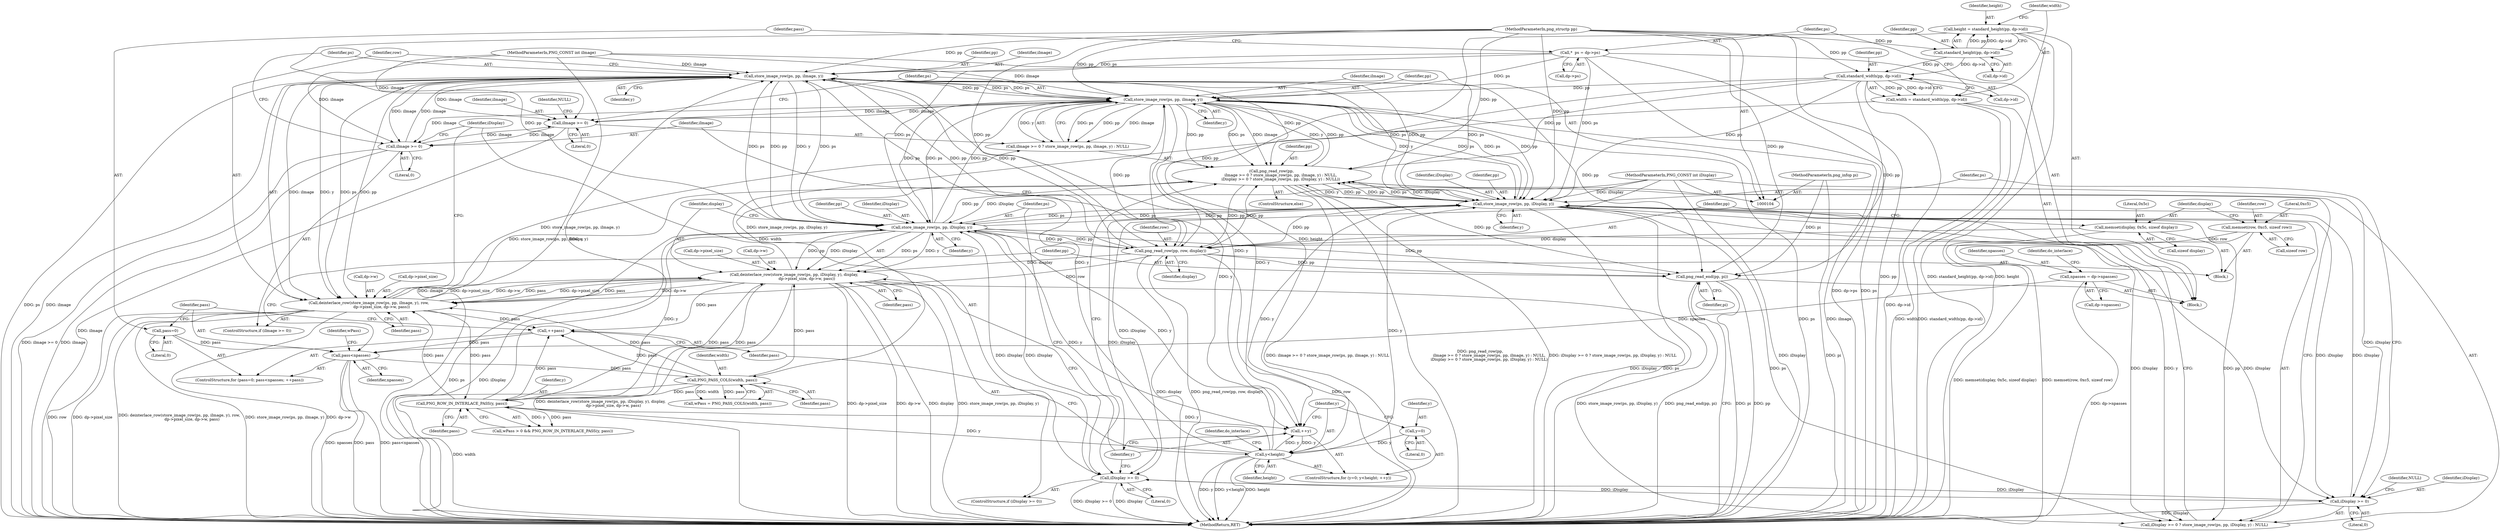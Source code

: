 digraph "0_Android_9d4853418ab2f754c2b63e091c29c5529b8b86ca_127@API" {
"1000266" [label="(Call,png_read_end(pp, pi))"];
"1000212" [label="(Call,store_image_row(ps, pp, iImage, y))"];
"1000250" [label="(Call,store_image_row(ps, pp, iImage, y))"];
"1000230" [label="(Call,store_image_row(ps, pp, iDisplay, y))"];
"1000260" [label="(Call,store_image_row(ps, pp, iDisplay, y))"];
"1000146" [label="(Call,*  ps = dp->ps)"];
"1000140" [label="(Call,standard_width(pp, dp->id))"];
"1000132" [label="(Call,standard_height(pp, dp->id))"];
"1000106" [label="(MethodParameterIn,png_structp pp)"];
"1000244" [label="(Call,png_read_row(pp,\n               iImage >= 0 ? store_image_row(ps, pp, iImage, y) : NULL,\n               iDisplay >= 0 ? store_image_row(ps, pp, iDisplay, y) : NULL))"];
"1000203" [label="(Call,png_read_row(pp, row, display))"];
"1000193" [label="(Call,memset(row, 0xc5, sizeof row))"];
"1000198" [label="(Call,memset(display, 0x5c, sizeof display))"];
"1000211" [label="(Call,deinterlace_row(store_image_row(ps, pp, iImage, y), row,\n                     dp->pixel_size, dp->w, pass))"];
"1000229" [label="(Call,deinterlace_row(store_image_row(ps, pp, iDisplay, y), display,\n                     dp->pixel_size, dp->w, pass))"];
"1000166" [label="(Call,PNG_PASS_COLS(width, pass))"];
"1000138" [label="(Call,width = standard_width(pp, dp->id))"];
"1000156" [label="(Call,pass<npasses)"];
"1000159" [label="(Call,++pass)"];
"1000187" [label="(Call,PNG_ROW_IN_INTERLACE_PASS(y, pass))"];
"1000173" [label="(Call,y<height)"];
"1000170" [label="(Call,y=0)"];
"1000176" [label="(Call,++y)"];
"1000130" [label="(Call,height = standard_height(pp, dp->id))"];
"1000153" [label="(Call,pass=0)"];
"1000112" [label="(Call,npasses = dp->npasses)"];
"1000257" [label="(Call,iDisplay >= 0)"];
"1000226" [label="(Call,iDisplay >= 0)"];
"1000109" [label="(MethodParameterIn,PNG_CONST int iDisplay)"];
"1000247" [label="(Call,iImage >= 0)"];
"1000208" [label="(Call,iImage >= 0)"];
"1000108" [label="(MethodParameterIn,PNG_CONST int iImage)"];
"1000107" [label="(MethodParameterIn,png_infop pi)"];
"1000249" [label="(Literal,0)"];
"1000146" [label="(Call,*  ps = dp->ps)"];
"1000242" [label="(Identifier,pass)"];
"1000193" [label="(Call,memset(row, 0xc5, sizeof row))"];
"1000183" [label="(Call,wPass > 0 && PNG_ROW_IN_INTERLACE_PASS(y, pass))"];
"1000265" [label="(Identifier,NULL)"];
"1000170" [label="(Call,y=0)"];
"1000258" [label="(Identifier,iDisplay)"];
"1000234" [label="(Identifier,y)"];
"1000166" [label="(Call,PNG_PASS_COLS(width, pass))"];
"1000134" [label="(Call,dp->id)"];
"1000190" [label="(Block,)"];
"1000194" [label="(Identifier,row)"];
"1000159" [label="(Call,++pass)"];
"1000255" [label="(Identifier,NULL)"];
"1000263" [label="(Identifier,iDisplay)"];
"1000225" [label="(ControlStructure,if (iDisplay >= 0))"];
"1000254" [label="(Identifier,y)"];
"1000188" [label="(Identifier,y)"];
"1000158" [label="(Identifier,npasses)"];
"1000112" [label="(Call,npasses = dp->npasses)"];
"1000213" [label="(Identifier,ps)"];
"1000207" [label="(ControlStructure,if (iImage >= 0))"];
"1000215" [label="(Identifier,iImage)"];
"1000251" [label="(Identifier,ps)"];
"1000205" [label="(Identifier,row)"];
"1000260" [label="(Call,store_image_row(ps, pp, iDisplay, y))"];
"1000154" [label="(Identifier,pass)"];
"1000133" [label="(Identifier,pp)"];
"1000201" [label="(Call,sizeof display)"];
"1000139" [label="(Identifier,width)"];
"1000256" [label="(Call,iDisplay >= 0 ? store_image_row(ps, pp, iDisplay, y) : NULL)"];
"1000130" [label="(Call,height = standard_height(pp, dp->id))"];
"1000119" [label="(Identifier,do_interlace)"];
"1000212" [label="(Call,store_image_row(ps, pp, iImage, y))"];
"1000189" [label="(Identifier,pass)"];
"1000206" [label="(Identifier,display)"];
"1000164" [label="(Call,wPass = PNG_PASS_COLS(width, pass))"];
"1000175" [label="(Identifier,height)"];
"1000245" [label="(Identifier,pp)"];
"1000168" [label="(Identifier,pass)"];
"1000269" [label="(MethodReturn,RET)"];
"1000226" [label="(Call,iDisplay >= 0)"];
"1000147" [label="(Identifier,ps)"];
"1000261" [label="(Identifier,ps)"];
"1000230" [label="(Call,store_image_row(ps, pp, iDisplay, y))"];
"1000253" [label="(Identifier,iImage)"];
"1000138" [label="(Call,width = standard_width(pp, dp->id))"];
"1000252" [label="(Identifier,pp)"];
"1000108" [label="(MethodParameterIn,PNG_CONST int iImage)"];
"1000196" [label="(Call,sizeof row)"];
"1000229" [label="(Call,deinterlace_row(store_image_row(ps, pp, iDisplay, y), display,\n                     dp->pixel_size, dp->w, pass))"];
"1000109" [label="(MethodParameterIn,PNG_CONST int iDisplay)"];
"1000157" [label="(Identifier,pass)"];
"1000211" [label="(Call,deinterlace_row(store_image_row(ps, pp, iImage, y), row,\n                     dp->pixel_size, dp->w, pass))"];
"1000153" [label="(Call,pass=0)"];
"1000173" [label="(Call,y<height)"];
"1000156" [label="(Call,pass<npasses)"];
"1000110" [label="(Block,)"];
"1000107" [label="(MethodParameterIn,png_infop pi)"];
"1000262" [label="(Identifier,pp)"];
"1000210" [label="(Literal,0)"];
"1000187" [label="(Call,PNG_ROW_IN_INTERLACE_PASS(y, pass))"];
"1000113" [label="(Identifier,npasses)"];
"1000131" [label="(Identifier,height)"];
"1000172" [label="(Literal,0)"];
"1000140" [label="(Call,standard_width(pp, dp->id))"];
"1000165" [label="(Identifier,wPass)"];
"1000232" [label="(Identifier,pp)"];
"1000209" [label="(Identifier,iImage)"];
"1000235" [label="(Identifier,display)"];
"1000257" [label="(Call,iDisplay >= 0)"];
"1000236" [label="(Call,dp->pixel_size)"];
"1000221" [label="(Call,dp->w)"];
"1000199" [label="(Identifier,display)"];
"1000155" [label="(Literal,0)"];
"1000247" [label="(Call,iImage >= 0)"];
"1000204" [label="(Identifier,pp)"];
"1000218" [label="(Call,dp->pixel_size)"];
"1000177" [label="(Identifier,y)"];
"1000167" [label="(Identifier,width)"];
"1000214" [label="(Identifier,pp)"];
"1000195" [label="(Literal,0xc5)"];
"1000174" [label="(Identifier,y)"];
"1000208" [label="(Call,iImage >= 0)"];
"1000106" [label="(MethodParameterIn,png_structp pp)"];
"1000267" [label="(Identifier,pp)"];
"1000171" [label="(Identifier,y)"];
"1000246" [label="(Call,iImage >= 0 ? store_image_row(ps, pp, iImage, y) : NULL)"];
"1000239" [label="(Call,dp->w)"];
"1000216" [label="(Identifier,y)"];
"1000264" [label="(Identifier,y)"];
"1000141" [label="(Identifier,pp)"];
"1000160" [label="(Identifier,pass)"];
"1000266" [label="(Call,png_read_end(pp, pi))"];
"1000228" [label="(Literal,0)"];
"1000268" [label="(Identifier,pi)"];
"1000203" [label="(Call,png_read_row(pp, row, display))"];
"1000142" [label="(Call,dp->id)"];
"1000224" [label="(Identifier,pass)"];
"1000233" [label="(Identifier,iDisplay)"];
"1000244" [label="(Call,png_read_row(pp,\n               iImage >= 0 ? store_image_row(ps, pp, iImage, y) : NULL,\n               iDisplay >= 0 ? store_image_row(ps, pp, iDisplay, y) : NULL))"];
"1000248" [label="(Identifier,iImage)"];
"1000250" [label="(Call,store_image_row(ps, pp, iImage, y))"];
"1000176" [label="(Call,++y)"];
"1000152" [label="(ControlStructure,for (pass=0; pass<npasses; ++pass))"];
"1000114" [label="(Call,dp->npasses)"];
"1000243" [label="(ControlStructure,else)"];
"1000180" [label="(Identifier,do_interlace)"];
"1000148" [label="(Call,dp->ps)"];
"1000198" [label="(Call,memset(display, 0x5c, sizeof display))"];
"1000132" [label="(Call,standard_height(pp, dp->id))"];
"1000227" [label="(Identifier,iDisplay)"];
"1000259" [label="(Literal,0)"];
"1000169" [label="(ControlStructure,for (y=0; y<height; ++y))"];
"1000231" [label="(Identifier,ps)"];
"1000200" [label="(Literal,0x5c)"];
"1000217" [label="(Identifier,row)"];
"1000266" -> "1000110"  [label="AST: "];
"1000266" -> "1000268"  [label="CFG: "];
"1000267" -> "1000266"  [label="AST: "];
"1000268" -> "1000266"  [label="AST: "];
"1000269" -> "1000266"  [label="CFG: "];
"1000266" -> "1000269"  [label="DDG: pi"];
"1000266" -> "1000269"  [label="DDG: pp"];
"1000266" -> "1000269"  [label="DDG: png_read_end(pp, pi)"];
"1000212" -> "1000266"  [label="DDG: pp"];
"1000140" -> "1000266"  [label="DDG: pp"];
"1000230" -> "1000266"  [label="DDG: pp"];
"1000244" -> "1000266"  [label="DDG: pp"];
"1000203" -> "1000266"  [label="DDG: pp"];
"1000106" -> "1000266"  [label="DDG: pp"];
"1000107" -> "1000266"  [label="DDG: pi"];
"1000212" -> "1000211"  [label="AST: "];
"1000212" -> "1000216"  [label="CFG: "];
"1000213" -> "1000212"  [label="AST: "];
"1000214" -> "1000212"  [label="AST: "];
"1000215" -> "1000212"  [label="AST: "];
"1000216" -> "1000212"  [label="AST: "];
"1000217" -> "1000212"  [label="CFG: "];
"1000212" -> "1000269"  [label="DDG: ps"];
"1000212" -> "1000269"  [label="DDG: iImage"];
"1000212" -> "1000176"  [label="DDG: y"];
"1000212" -> "1000203"  [label="DDG: pp"];
"1000212" -> "1000208"  [label="DDG: iImage"];
"1000212" -> "1000211"  [label="DDG: ps"];
"1000212" -> "1000211"  [label="DDG: pp"];
"1000212" -> "1000211"  [label="DDG: iImage"];
"1000212" -> "1000211"  [label="DDG: y"];
"1000250" -> "1000212"  [label="DDG: ps"];
"1000230" -> "1000212"  [label="DDG: ps"];
"1000260" -> "1000212"  [label="DDG: ps"];
"1000146" -> "1000212"  [label="DDG: ps"];
"1000203" -> "1000212"  [label="DDG: pp"];
"1000106" -> "1000212"  [label="DDG: pp"];
"1000208" -> "1000212"  [label="DDG: iImage"];
"1000108" -> "1000212"  [label="DDG: iImage"];
"1000187" -> "1000212"  [label="DDG: y"];
"1000173" -> "1000212"  [label="DDG: y"];
"1000212" -> "1000230"  [label="DDG: ps"];
"1000212" -> "1000230"  [label="DDG: pp"];
"1000212" -> "1000230"  [label="DDG: y"];
"1000212" -> "1000244"  [label="DDG: pp"];
"1000212" -> "1000247"  [label="DDG: iImage"];
"1000212" -> "1000250"  [label="DDG: ps"];
"1000212" -> "1000250"  [label="DDG: pp"];
"1000212" -> "1000260"  [label="DDG: ps"];
"1000212" -> "1000260"  [label="DDG: pp"];
"1000250" -> "1000246"  [label="AST: "];
"1000250" -> "1000254"  [label="CFG: "];
"1000251" -> "1000250"  [label="AST: "];
"1000252" -> "1000250"  [label="AST: "];
"1000253" -> "1000250"  [label="AST: "];
"1000254" -> "1000250"  [label="AST: "];
"1000246" -> "1000250"  [label="CFG: "];
"1000250" -> "1000269"  [label="DDG: ps"];
"1000250" -> "1000269"  [label="DDG: iImage"];
"1000250" -> "1000176"  [label="DDG: y"];
"1000250" -> "1000208"  [label="DDG: iImage"];
"1000250" -> "1000230"  [label="DDG: ps"];
"1000250" -> "1000244"  [label="DDG: pp"];
"1000250" -> "1000244"  [label="DDG: ps"];
"1000250" -> "1000244"  [label="DDG: iImage"];
"1000250" -> "1000244"  [label="DDG: y"];
"1000250" -> "1000247"  [label="DDG: iImage"];
"1000250" -> "1000246"  [label="DDG: ps"];
"1000250" -> "1000246"  [label="DDG: pp"];
"1000250" -> "1000246"  [label="DDG: iImage"];
"1000250" -> "1000246"  [label="DDG: y"];
"1000230" -> "1000250"  [label="DDG: ps"];
"1000230" -> "1000250"  [label="DDG: pp"];
"1000260" -> "1000250"  [label="DDG: ps"];
"1000146" -> "1000250"  [label="DDG: ps"];
"1000140" -> "1000250"  [label="DDG: pp"];
"1000244" -> "1000250"  [label="DDG: pp"];
"1000203" -> "1000250"  [label="DDG: pp"];
"1000106" -> "1000250"  [label="DDG: pp"];
"1000247" -> "1000250"  [label="DDG: iImage"];
"1000108" -> "1000250"  [label="DDG: iImage"];
"1000173" -> "1000250"  [label="DDG: y"];
"1000250" -> "1000260"  [label="DDG: ps"];
"1000250" -> "1000260"  [label="DDG: pp"];
"1000250" -> "1000260"  [label="DDG: y"];
"1000230" -> "1000229"  [label="AST: "];
"1000230" -> "1000234"  [label="CFG: "];
"1000231" -> "1000230"  [label="AST: "];
"1000232" -> "1000230"  [label="AST: "];
"1000233" -> "1000230"  [label="AST: "];
"1000234" -> "1000230"  [label="AST: "];
"1000235" -> "1000230"  [label="CFG: "];
"1000230" -> "1000269"  [label="DDG: iDisplay"];
"1000230" -> "1000269"  [label="DDG: ps"];
"1000230" -> "1000176"  [label="DDG: y"];
"1000230" -> "1000203"  [label="DDG: pp"];
"1000230" -> "1000226"  [label="DDG: iDisplay"];
"1000230" -> "1000229"  [label="DDG: ps"];
"1000230" -> "1000229"  [label="DDG: pp"];
"1000230" -> "1000229"  [label="DDG: iDisplay"];
"1000230" -> "1000229"  [label="DDG: y"];
"1000260" -> "1000230"  [label="DDG: ps"];
"1000146" -> "1000230"  [label="DDG: ps"];
"1000203" -> "1000230"  [label="DDG: pp"];
"1000106" -> "1000230"  [label="DDG: pp"];
"1000226" -> "1000230"  [label="DDG: iDisplay"];
"1000109" -> "1000230"  [label="DDG: iDisplay"];
"1000187" -> "1000230"  [label="DDG: y"];
"1000173" -> "1000230"  [label="DDG: y"];
"1000230" -> "1000244"  [label="DDG: pp"];
"1000230" -> "1000257"  [label="DDG: iDisplay"];
"1000230" -> "1000260"  [label="DDG: ps"];
"1000230" -> "1000260"  [label="DDG: pp"];
"1000260" -> "1000256"  [label="AST: "];
"1000260" -> "1000264"  [label="CFG: "];
"1000261" -> "1000260"  [label="AST: "];
"1000262" -> "1000260"  [label="AST: "];
"1000263" -> "1000260"  [label="AST: "];
"1000264" -> "1000260"  [label="AST: "];
"1000256" -> "1000260"  [label="CFG: "];
"1000260" -> "1000269"  [label="DDG: iDisplay"];
"1000260" -> "1000269"  [label="DDG: ps"];
"1000260" -> "1000176"  [label="DDG: y"];
"1000260" -> "1000226"  [label="DDG: iDisplay"];
"1000260" -> "1000244"  [label="DDG: pp"];
"1000260" -> "1000244"  [label="DDG: ps"];
"1000260" -> "1000244"  [label="DDG: iDisplay"];
"1000260" -> "1000244"  [label="DDG: y"];
"1000260" -> "1000257"  [label="DDG: iDisplay"];
"1000260" -> "1000256"  [label="DDG: ps"];
"1000260" -> "1000256"  [label="DDG: pp"];
"1000260" -> "1000256"  [label="DDG: iDisplay"];
"1000260" -> "1000256"  [label="DDG: y"];
"1000146" -> "1000260"  [label="DDG: ps"];
"1000140" -> "1000260"  [label="DDG: pp"];
"1000244" -> "1000260"  [label="DDG: pp"];
"1000203" -> "1000260"  [label="DDG: pp"];
"1000106" -> "1000260"  [label="DDG: pp"];
"1000257" -> "1000260"  [label="DDG: iDisplay"];
"1000109" -> "1000260"  [label="DDG: iDisplay"];
"1000173" -> "1000260"  [label="DDG: y"];
"1000146" -> "1000110"  [label="AST: "];
"1000146" -> "1000148"  [label="CFG: "];
"1000147" -> "1000146"  [label="AST: "];
"1000148" -> "1000146"  [label="AST: "];
"1000154" -> "1000146"  [label="CFG: "];
"1000146" -> "1000269"  [label="DDG: dp->ps"];
"1000146" -> "1000269"  [label="DDG: ps"];
"1000140" -> "1000138"  [label="AST: "];
"1000140" -> "1000142"  [label="CFG: "];
"1000141" -> "1000140"  [label="AST: "];
"1000142" -> "1000140"  [label="AST: "];
"1000138" -> "1000140"  [label="CFG: "];
"1000140" -> "1000269"  [label="DDG: dp->id"];
"1000140" -> "1000138"  [label="DDG: pp"];
"1000140" -> "1000138"  [label="DDG: dp->id"];
"1000132" -> "1000140"  [label="DDG: pp"];
"1000132" -> "1000140"  [label="DDG: dp->id"];
"1000106" -> "1000140"  [label="DDG: pp"];
"1000140" -> "1000203"  [label="DDG: pp"];
"1000140" -> "1000244"  [label="DDG: pp"];
"1000132" -> "1000130"  [label="AST: "];
"1000132" -> "1000134"  [label="CFG: "];
"1000133" -> "1000132"  [label="AST: "];
"1000134" -> "1000132"  [label="AST: "];
"1000130" -> "1000132"  [label="CFG: "];
"1000132" -> "1000130"  [label="DDG: pp"];
"1000132" -> "1000130"  [label="DDG: dp->id"];
"1000106" -> "1000132"  [label="DDG: pp"];
"1000106" -> "1000104"  [label="AST: "];
"1000106" -> "1000269"  [label="DDG: pp"];
"1000106" -> "1000203"  [label="DDG: pp"];
"1000106" -> "1000244"  [label="DDG: pp"];
"1000244" -> "1000243"  [label="AST: "];
"1000244" -> "1000256"  [label="CFG: "];
"1000245" -> "1000244"  [label="AST: "];
"1000246" -> "1000244"  [label="AST: "];
"1000256" -> "1000244"  [label="AST: "];
"1000177" -> "1000244"  [label="CFG: "];
"1000244" -> "1000269"  [label="DDG: png_read_row(pp,\n               iImage >= 0 ? store_image_row(ps, pp, iImage, y) : NULL,\n               iDisplay >= 0 ? store_image_row(ps, pp, iDisplay, y) : NULL)"];
"1000244" -> "1000269"  [label="DDG: iDisplay >= 0 ? store_image_row(ps, pp, iDisplay, y) : NULL"];
"1000244" -> "1000269"  [label="DDG: iImage >= 0 ? store_image_row(ps, pp, iImage, y) : NULL"];
"1000244" -> "1000203"  [label="DDG: pp"];
"1000203" -> "1000244"  [label="DDG: pp"];
"1000211" -> "1000244"  [label="DDG: store_image_row(ps, pp, iImage, y)"];
"1000229" -> "1000244"  [label="DDG: store_image_row(ps, pp, iDisplay, y)"];
"1000203" -> "1000190"  [label="AST: "];
"1000203" -> "1000206"  [label="CFG: "];
"1000204" -> "1000203"  [label="AST: "];
"1000205" -> "1000203"  [label="AST: "];
"1000206" -> "1000203"  [label="AST: "];
"1000209" -> "1000203"  [label="CFG: "];
"1000203" -> "1000269"  [label="DDG: display"];
"1000203" -> "1000269"  [label="DDG: png_read_row(pp, row, display)"];
"1000203" -> "1000269"  [label="DDG: row"];
"1000193" -> "1000203"  [label="DDG: row"];
"1000198" -> "1000203"  [label="DDG: display"];
"1000203" -> "1000211"  [label="DDG: row"];
"1000203" -> "1000229"  [label="DDG: display"];
"1000193" -> "1000190"  [label="AST: "];
"1000193" -> "1000196"  [label="CFG: "];
"1000194" -> "1000193"  [label="AST: "];
"1000195" -> "1000193"  [label="AST: "];
"1000196" -> "1000193"  [label="AST: "];
"1000199" -> "1000193"  [label="CFG: "];
"1000193" -> "1000269"  [label="DDG: memset(row, 0xc5, sizeof row)"];
"1000198" -> "1000190"  [label="AST: "];
"1000198" -> "1000201"  [label="CFG: "];
"1000199" -> "1000198"  [label="AST: "];
"1000200" -> "1000198"  [label="AST: "];
"1000201" -> "1000198"  [label="AST: "];
"1000204" -> "1000198"  [label="CFG: "];
"1000198" -> "1000269"  [label="DDG: memset(display, 0x5c, sizeof display)"];
"1000211" -> "1000207"  [label="AST: "];
"1000211" -> "1000224"  [label="CFG: "];
"1000217" -> "1000211"  [label="AST: "];
"1000218" -> "1000211"  [label="AST: "];
"1000221" -> "1000211"  [label="AST: "];
"1000224" -> "1000211"  [label="AST: "];
"1000227" -> "1000211"  [label="CFG: "];
"1000211" -> "1000269"  [label="DDG: store_image_row(ps, pp, iImage, y)"];
"1000211" -> "1000269"  [label="DDG: dp->w"];
"1000211" -> "1000269"  [label="DDG: row"];
"1000211" -> "1000269"  [label="DDG: dp->pixel_size"];
"1000211" -> "1000269"  [label="DDG: deinterlace_row(store_image_row(ps, pp, iImage, y), row,\n                     dp->pixel_size, dp->w, pass)"];
"1000211" -> "1000159"  [label="DDG: pass"];
"1000211" -> "1000187"  [label="DDG: pass"];
"1000229" -> "1000211"  [label="DDG: dp->pixel_size"];
"1000229" -> "1000211"  [label="DDG: dp->w"];
"1000229" -> "1000211"  [label="DDG: pass"];
"1000166" -> "1000211"  [label="DDG: pass"];
"1000187" -> "1000211"  [label="DDG: pass"];
"1000211" -> "1000229"  [label="DDG: dp->pixel_size"];
"1000211" -> "1000229"  [label="DDG: dp->w"];
"1000211" -> "1000229"  [label="DDG: pass"];
"1000211" -> "1000246"  [label="DDG: store_image_row(ps, pp, iImage, y)"];
"1000229" -> "1000225"  [label="AST: "];
"1000229" -> "1000242"  [label="CFG: "];
"1000235" -> "1000229"  [label="AST: "];
"1000236" -> "1000229"  [label="AST: "];
"1000239" -> "1000229"  [label="AST: "];
"1000242" -> "1000229"  [label="AST: "];
"1000177" -> "1000229"  [label="CFG: "];
"1000229" -> "1000269"  [label="DDG: store_image_row(ps, pp, iDisplay, y)"];
"1000229" -> "1000269"  [label="DDG: dp->pixel_size"];
"1000229" -> "1000269"  [label="DDG: dp->w"];
"1000229" -> "1000269"  [label="DDG: display"];
"1000229" -> "1000269"  [label="DDG: deinterlace_row(store_image_row(ps, pp, iDisplay, y), display,\n                     dp->pixel_size, dp->w, pass)"];
"1000229" -> "1000159"  [label="DDG: pass"];
"1000229" -> "1000187"  [label="DDG: pass"];
"1000166" -> "1000229"  [label="DDG: pass"];
"1000187" -> "1000229"  [label="DDG: pass"];
"1000229" -> "1000256"  [label="DDG: store_image_row(ps, pp, iDisplay, y)"];
"1000166" -> "1000164"  [label="AST: "];
"1000166" -> "1000168"  [label="CFG: "];
"1000167" -> "1000166"  [label="AST: "];
"1000168" -> "1000166"  [label="AST: "];
"1000164" -> "1000166"  [label="CFG: "];
"1000166" -> "1000269"  [label="DDG: width"];
"1000166" -> "1000159"  [label="DDG: pass"];
"1000166" -> "1000164"  [label="DDG: width"];
"1000166" -> "1000164"  [label="DDG: pass"];
"1000138" -> "1000166"  [label="DDG: width"];
"1000156" -> "1000166"  [label="DDG: pass"];
"1000166" -> "1000187"  [label="DDG: pass"];
"1000138" -> "1000110"  [label="AST: "];
"1000139" -> "1000138"  [label="AST: "];
"1000147" -> "1000138"  [label="CFG: "];
"1000138" -> "1000269"  [label="DDG: width"];
"1000138" -> "1000269"  [label="DDG: standard_width(pp, dp->id)"];
"1000156" -> "1000152"  [label="AST: "];
"1000156" -> "1000158"  [label="CFG: "];
"1000157" -> "1000156"  [label="AST: "];
"1000158" -> "1000156"  [label="AST: "];
"1000165" -> "1000156"  [label="CFG: "];
"1000267" -> "1000156"  [label="CFG: "];
"1000156" -> "1000269"  [label="DDG: pass"];
"1000156" -> "1000269"  [label="DDG: npasses"];
"1000156" -> "1000269"  [label="DDG: pass<npasses"];
"1000159" -> "1000156"  [label="DDG: pass"];
"1000153" -> "1000156"  [label="DDG: pass"];
"1000112" -> "1000156"  [label="DDG: npasses"];
"1000159" -> "1000152"  [label="AST: "];
"1000159" -> "1000160"  [label="CFG: "];
"1000160" -> "1000159"  [label="AST: "];
"1000157" -> "1000159"  [label="CFG: "];
"1000187" -> "1000159"  [label="DDG: pass"];
"1000187" -> "1000183"  [label="AST: "];
"1000187" -> "1000189"  [label="CFG: "];
"1000188" -> "1000187"  [label="AST: "];
"1000189" -> "1000187"  [label="AST: "];
"1000183" -> "1000187"  [label="CFG: "];
"1000187" -> "1000176"  [label="DDG: y"];
"1000187" -> "1000183"  [label="DDG: y"];
"1000187" -> "1000183"  [label="DDG: pass"];
"1000173" -> "1000187"  [label="DDG: y"];
"1000173" -> "1000169"  [label="AST: "];
"1000173" -> "1000175"  [label="CFG: "];
"1000174" -> "1000173"  [label="AST: "];
"1000175" -> "1000173"  [label="AST: "];
"1000180" -> "1000173"  [label="CFG: "];
"1000160" -> "1000173"  [label="CFG: "];
"1000173" -> "1000269"  [label="DDG: y<height"];
"1000173" -> "1000269"  [label="DDG: y"];
"1000173" -> "1000269"  [label="DDG: height"];
"1000170" -> "1000173"  [label="DDG: y"];
"1000176" -> "1000173"  [label="DDG: y"];
"1000130" -> "1000173"  [label="DDG: height"];
"1000173" -> "1000176"  [label="DDG: y"];
"1000170" -> "1000169"  [label="AST: "];
"1000170" -> "1000172"  [label="CFG: "];
"1000171" -> "1000170"  [label="AST: "];
"1000172" -> "1000170"  [label="AST: "];
"1000174" -> "1000170"  [label="CFG: "];
"1000176" -> "1000169"  [label="AST: "];
"1000176" -> "1000177"  [label="CFG: "];
"1000177" -> "1000176"  [label="AST: "];
"1000174" -> "1000176"  [label="CFG: "];
"1000130" -> "1000110"  [label="AST: "];
"1000131" -> "1000130"  [label="AST: "];
"1000139" -> "1000130"  [label="CFG: "];
"1000130" -> "1000269"  [label="DDG: standard_height(pp, dp->id)"];
"1000130" -> "1000269"  [label="DDG: height"];
"1000153" -> "1000152"  [label="AST: "];
"1000153" -> "1000155"  [label="CFG: "];
"1000154" -> "1000153"  [label="AST: "];
"1000155" -> "1000153"  [label="AST: "];
"1000157" -> "1000153"  [label="CFG: "];
"1000112" -> "1000110"  [label="AST: "];
"1000112" -> "1000114"  [label="CFG: "];
"1000113" -> "1000112"  [label="AST: "];
"1000114" -> "1000112"  [label="AST: "];
"1000119" -> "1000112"  [label="CFG: "];
"1000112" -> "1000269"  [label="DDG: dp->npasses"];
"1000257" -> "1000256"  [label="AST: "];
"1000257" -> "1000259"  [label="CFG: "];
"1000258" -> "1000257"  [label="AST: "];
"1000259" -> "1000257"  [label="AST: "];
"1000261" -> "1000257"  [label="CFG: "];
"1000265" -> "1000257"  [label="CFG: "];
"1000257" -> "1000269"  [label="DDG: iDisplay"];
"1000257" -> "1000226"  [label="DDG: iDisplay"];
"1000226" -> "1000257"  [label="DDG: iDisplay"];
"1000109" -> "1000257"  [label="DDG: iDisplay"];
"1000226" -> "1000225"  [label="AST: "];
"1000226" -> "1000228"  [label="CFG: "];
"1000227" -> "1000226"  [label="AST: "];
"1000228" -> "1000226"  [label="AST: "];
"1000231" -> "1000226"  [label="CFG: "];
"1000177" -> "1000226"  [label="CFG: "];
"1000226" -> "1000269"  [label="DDG: iDisplay"];
"1000226" -> "1000269"  [label="DDG: iDisplay >= 0"];
"1000109" -> "1000226"  [label="DDG: iDisplay"];
"1000109" -> "1000104"  [label="AST: "];
"1000109" -> "1000269"  [label="DDG: iDisplay"];
"1000247" -> "1000246"  [label="AST: "];
"1000247" -> "1000249"  [label="CFG: "];
"1000248" -> "1000247"  [label="AST: "];
"1000249" -> "1000247"  [label="AST: "];
"1000251" -> "1000247"  [label="CFG: "];
"1000255" -> "1000247"  [label="CFG: "];
"1000247" -> "1000269"  [label="DDG: iImage"];
"1000247" -> "1000208"  [label="DDG: iImage"];
"1000208" -> "1000247"  [label="DDG: iImage"];
"1000108" -> "1000247"  [label="DDG: iImage"];
"1000208" -> "1000207"  [label="AST: "];
"1000208" -> "1000210"  [label="CFG: "];
"1000209" -> "1000208"  [label="AST: "];
"1000210" -> "1000208"  [label="AST: "];
"1000213" -> "1000208"  [label="CFG: "];
"1000227" -> "1000208"  [label="CFG: "];
"1000208" -> "1000269"  [label="DDG: iImage"];
"1000208" -> "1000269"  [label="DDG: iImage >= 0"];
"1000108" -> "1000208"  [label="DDG: iImage"];
"1000108" -> "1000104"  [label="AST: "];
"1000108" -> "1000269"  [label="DDG: iImage"];
"1000107" -> "1000104"  [label="AST: "];
"1000107" -> "1000269"  [label="DDG: pi"];
}
